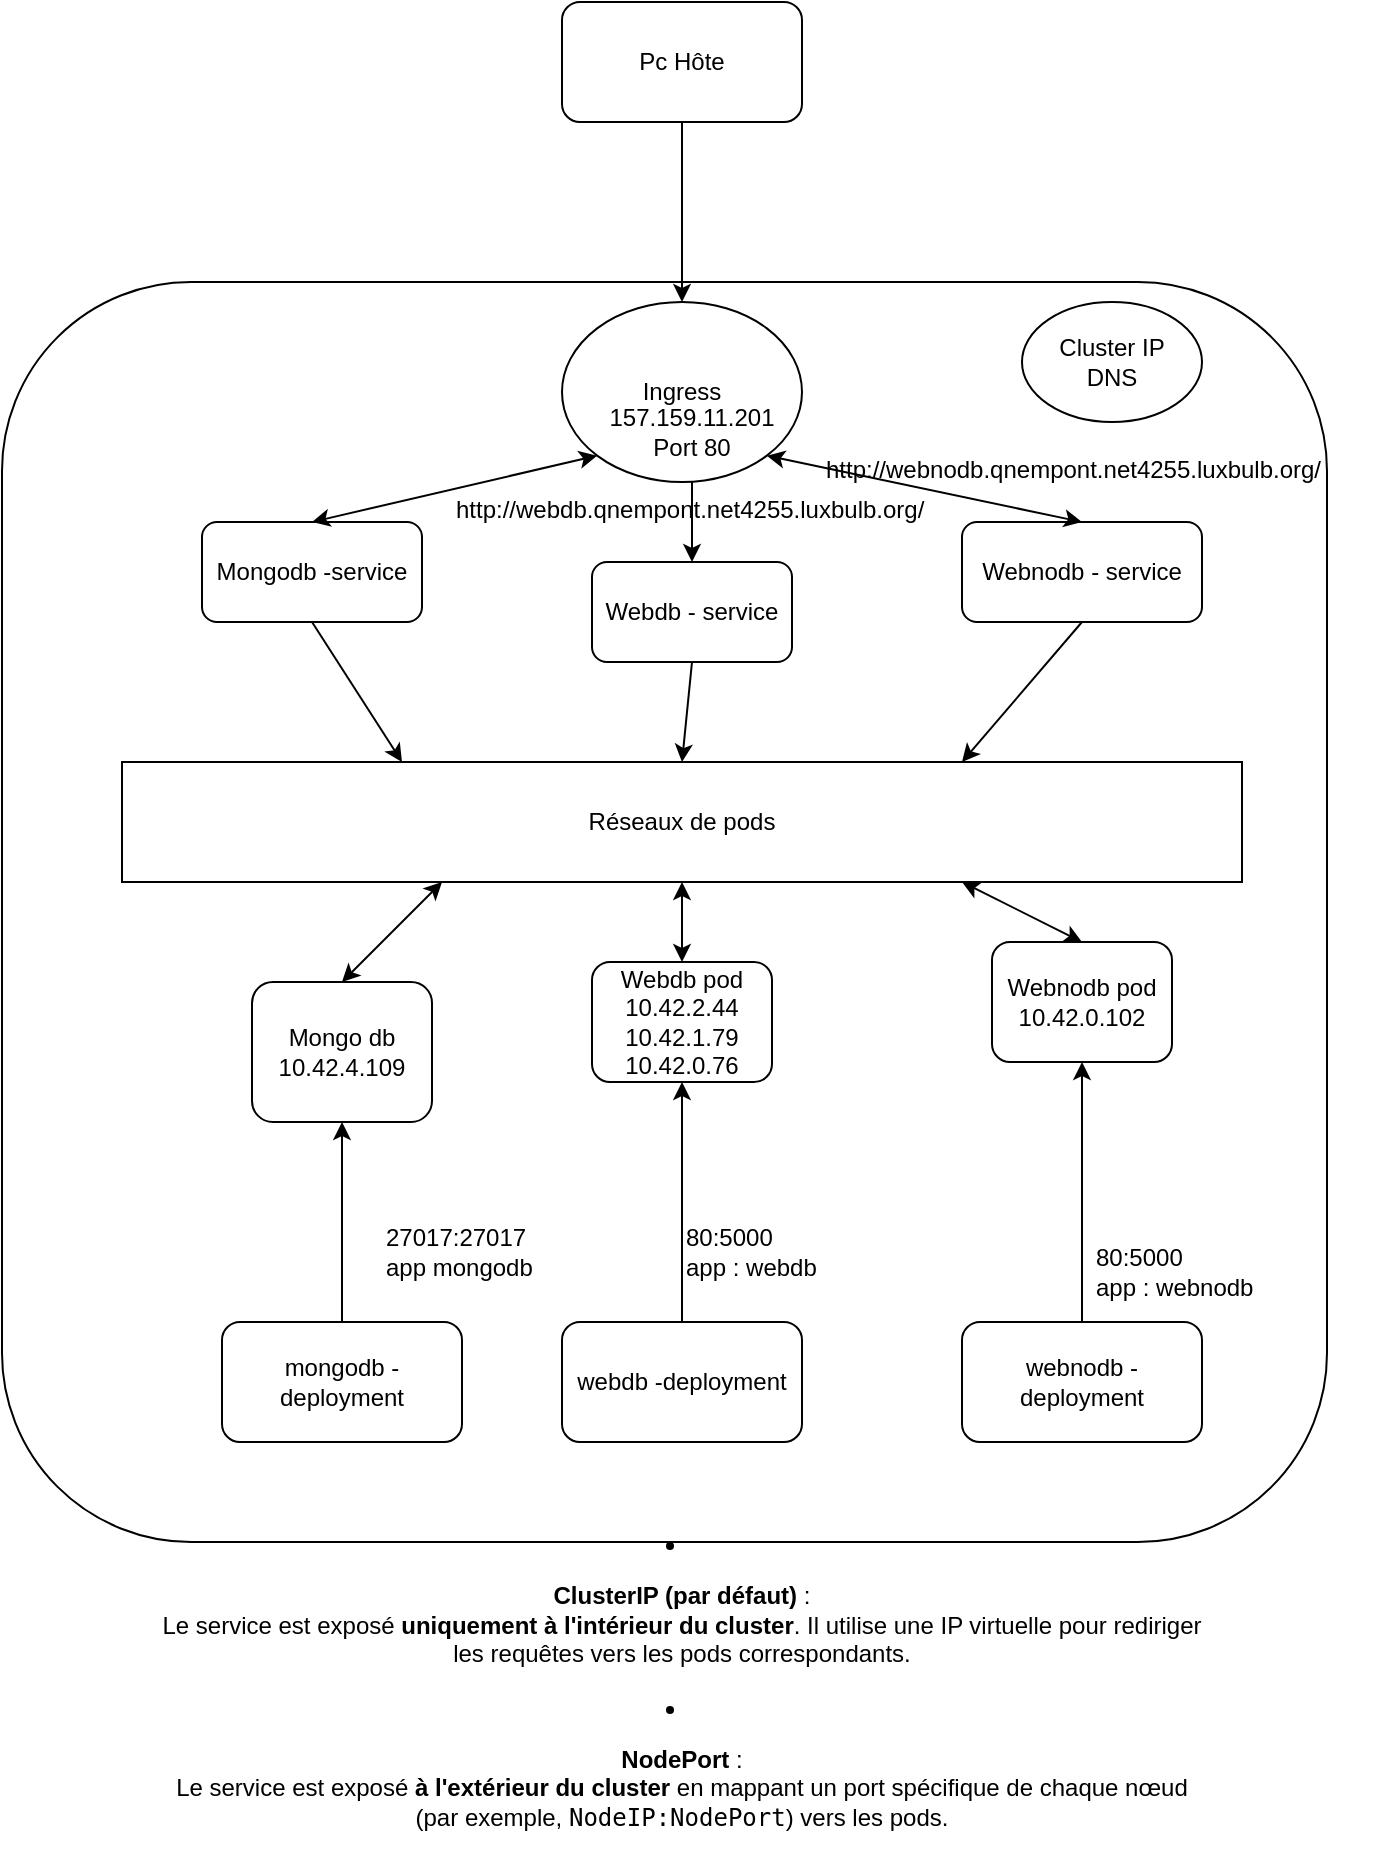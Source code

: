 <mxfile version="26.0.7">
  <diagram name="Page-1" id="XhSktehYMyleb3IIx5zf">
    <mxGraphModel dx="840" dy="536" grid="1" gridSize="10" guides="1" tooltips="1" connect="1" arrows="1" fold="1" page="1" pageScale="1" pageWidth="827" pageHeight="1169" math="0" shadow="0">
      <root>
        <mxCell id="0" />
        <mxCell id="1" parent="0" />
        <mxCell id="vyA_7n0H-f_DJJAvZBDA-1" value="Pc Hôte" style="rounded=1;whiteSpace=wrap;html=1;" parent="1" vertex="1">
          <mxGeometry x="390" y="280" width="120" height="60" as="geometry" />
        </mxCell>
        <mxCell id="vyA_7n0H-f_DJJAvZBDA-7" value="" style="rounded=1;whiteSpace=wrap;html=1;" parent="1" vertex="1">
          <mxGeometry x="110" y="420" width="662.5" height="630" as="geometry" />
        </mxCell>
        <mxCell id="sPCyfTyHeF5AbRM6ySB2-4" value="&lt;div&gt;Webnodb pod&lt;/div&gt;&lt;div&gt;10.42.0.102&lt;br&gt;&lt;/div&gt;" style="rounded=1;whiteSpace=wrap;html=1;" vertex="1" parent="1">
          <mxGeometry x="605" y="750" width="90" height="60" as="geometry" />
        </mxCell>
        <mxCell id="sPCyfTyHeF5AbRM6ySB2-14" value="Webnodb - service" style="rounded=1;whiteSpace=wrap;html=1;" vertex="1" parent="1">
          <mxGeometry x="590" y="540" width="120" height="50" as="geometry" />
        </mxCell>
        <mxCell id="sPCyfTyHeF5AbRM6ySB2-17" value="" style="endArrow=classic;html=1;rounded=0;exitX=0.5;exitY=1;exitDx=0;exitDy=0;entryX=0.5;entryY=0;entryDx=0;entryDy=0;" edge="1" parent="1" source="vyA_7n0H-f_DJJAvZBDA-1" target="sPCyfTyHeF5AbRM6ySB2-60">
          <mxGeometry width="50" height="50" relative="1" as="geometry">
            <mxPoint x="450" y="590" as="sourcePoint" />
            <mxPoint x="450.93" y="433.24" as="targetPoint" />
          </mxGeometry>
        </mxCell>
        <mxCell id="sPCyfTyHeF5AbRM6ySB2-25" value="&lt;div align=&quot;left&quot;&gt;80:5000&lt;/div&gt;&lt;div align=&quot;left&quot;&gt;app : webnodb&lt;br&gt;&lt;/div&gt;" style="text;html=1;align=left;verticalAlign=middle;whiteSpace=wrap;rounded=0;" vertex="1" parent="1">
          <mxGeometry x="655" y="900" width="130" height="30" as="geometry" />
        </mxCell>
        <mxCell id="sPCyfTyHeF5AbRM6ySB2-26" value="webnodb -deployment" style="rounded=1;whiteSpace=wrap;html=1;" vertex="1" parent="1">
          <mxGeometry x="590" y="940" width="120" height="60" as="geometry" />
        </mxCell>
        <mxCell id="sPCyfTyHeF5AbRM6ySB2-27" value="" style="endArrow=classic;html=1;rounded=0;exitX=0.5;exitY=0;exitDx=0;exitDy=0;entryX=0.5;entryY=1;entryDx=0;entryDy=0;" edge="1" parent="1" source="sPCyfTyHeF5AbRM6ySB2-26" target="sPCyfTyHeF5AbRM6ySB2-4">
          <mxGeometry width="50" height="50" relative="1" as="geometry">
            <mxPoint x="595" y="770" as="sourcePoint" />
            <mxPoint x="645" y="720" as="targetPoint" />
          </mxGeometry>
        </mxCell>
        <mxCell id="sPCyfTyHeF5AbRM6ySB2-28" value="" style="endArrow=classic;startArrow=classic;html=1;rounded=0;entryX=0.5;entryY=0;entryDx=0;entryDy=0;exitX=1;exitY=1;exitDx=0;exitDy=0;" edge="1" parent="1" source="sPCyfTyHeF5AbRM6ySB2-60" target="sPCyfTyHeF5AbRM6ySB2-14">
          <mxGeometry width="50" height="50" relative="1" as="geometry">
            <mxPoint x="482.5" y="490" as="sourcePoint" />
            <mxPoint x="400" y="580" as="targetPoint" />
          </mxGeometry>
        </mxCell>
        <mxCell id="sPCyfTyHeF5AbRM6ySB2-29" value="&lt;div&gt;Cluster IP &lt;br&gt;&lt;/div&gt;&lt;div&gt;DNS&lt;br&gt;&lt;/div&gt;" style="ellipse;whiteSpace=wrap;html=1;" vertex="1" parent="1">
          <mxGeometry x="620" y="430" width="90" height="60" as="geometry" />
        </mxCell>
        <mxCell id="sPCyfTyHeF5AbRM6ySB2-32" value="Webdb - service" style="rounded=1;whiteSpace=wrap;html=1;" vertex="1" parent="1">
          <mxGeometry x="405" y="560" width="100" height="50" as="geometry" />
        </mxCell>
        <mxCell id="sPCyfTyHeF5AbRM6ySB2-34" value="" style="endArrow=classic;startArrow=classic;html=1;rounded=0;entryX=0.5;entryY=0;entryDx=0;entryDy=0;exitX=0.5;exitY=1;exitDx=0;exitDy=0;" edge="1" parent="1" target="sPCyfTyHeF5AbRM6ySB2-32">
          <mxGeometry width="50" height="50" relative="1" as="geometry">
            <mxPoint x="455" y="490" as="sourcePoint" />
            <mxPoint x="510" y="540" as="targetPoint" />
          </mxGeometry>
        </mxCell>
        <mxCell id="sPCyfTyHeF5AbRM6ySB2-35" value="Mongodb -service" style="rounded=1;whiteSpace=wrap;html=1;" vertex="1" parent="1">
          <mxGeometry x="210" y="540" width="110" height="50" as="geometry" />
        </mxCell>
        <mxCell id="sPCyfTyHeF5AbRM6ySB2-36" value="" style="endArrow=classic;startArrow=classic;html=1;rounded=0;entryX=0;entryY=1;entryDx=0;entryDy=0;exitX=0.5;exitY=0;exitDx=0;exitDy=0;" edge="1" parent="1" source="sPCyfTyHeF5AbRM6ySB2-35" target="sPCyfTyHeF5AbRM6ySB2-60">
          <mxGeometry width="50" height="50" relative="1" as="geometry">
            <mxPoint x="350" y="560" as="sourcePoint" />
            <mxPoint x="435.86" y="490.36" as="targetPoint" />
          </mxGeometry>
        </mxCell>
        <mxCell id="sPCyfTyHeF5AbRM6ySB2-37" value="Réseaux de pods" style="rounded=0;whiteSpace=wrap;html=1;" vertex="1" parent="1">
          <mxGeometry x="170" y="660" width="560" height="60" as="geometry" />
        </mxCell>
        <mxCell id="sPCyfTyHeF5AbRM6ySB2-38" value="" style="endArrow=classic;html=1;rounded=0;exitX=0.5;exitY=1;exitDx=0;exitDy=0;entryX=0.25;entryY=0;entryDx=0;entryDy=0;" edge="1" parent="1" source="sPCyfTyHeF5AbRM6ySB2-35" target="sPCyfTyHeF5AbRM6ySB2-37">
          <mxGeometry width="50" height="50" relative="1" as="geometry">
            <mxPoint x="460" y="670" as="sourcePoint" />
            <mxPoint x="510" y="620" as="targetPoint" />
          </mxGeometry>
        </mxCell>
        <mxCell id="sPCyfTyHeF5AbRM6ySB2-39" value="" style="endArrow=classic;html=1;rounded=0;exitX=0.5;exitY=1;exitDx=0;exitDy=0;entryX=0.5;entryY=0;entryDx=0;entryDy=0;" edge="1" parent="1" source="sPCyfTyHeF5AbRM6ySB2-32" target="sPCyfTyHeF5AbRM6ySB2-37">
          <mxGeometry width="50" height="50" relative="1" as="geometry">
            <mxPoint x="460" y="630" as="sourcePoint" />
            <mxPoint x="505" y="700" as="targetPoint" />
          </mxGeometry>
        </mxCell>
        <mxCell id="sPCyfTyHeF5AbRM6ySB2-40" value="" style="endArrow=classic;html=1;rounded=0;exitX=0.5;exitY=1;exitDx=0;exitDy=0;entryX=0.75;entryY=0;entryDx=0;entryDy=0;" edge="1" parent="1" source="sPCyfTyHeF5AbRM6ySB2-14" target="sPCyfTyHeF5AbRM6ySB2-37">
          <mxGeometry width="50" height="50" relative="1" as="geometry">
            <mxPoint x="460" y="670" as="sourcePoint" />
            <mxPoint x="510" y="620" as="targetPoint" />
          </mxGeometry>
        </mxCell>
        <mxCell id="sPCyfTyHeF5AbRM6ySB2-41" value="" style="endArrow=classic;startArrow=classic;html=1;rounded=0;entryX=0.75;entryY=1;entryDx=0;entryDy=0;exitX=0.5;exitY=0;exitDx=0;exitDy=0;" edge="1" parent="1" source="sPCyfTyHeF5AbRM6ySB2-4" target="sPCyfTyHeF5AbRM6ySB2-37">
          <mxGeometry width="50" height="50" relative="1" as="geometry">
            <mxPoint x="460" y="820" as="sourcePoint" />
            <mxPoint x="510" y="770" as="targetPoint" />
          </mxGeometry>
        </mxCell>
        <mxCell id="sPCyfTyHeF5AbRM6ySB2-42" value="&lt;li&gt;&lt;p&gt;&lt;strong&gt;ClusterIP (par défaut)&lt;/strong&gt; :&lt;br&gt;Le service est exposé &lt;strong&gt;uniquement à l&#39;intérieur du cluster&lt;/strong&gt;. Il utilise une IP virtuelle pour rediriger les requêtes vers les pods correspondants.&lt;/p&gt;&lt;/li&gt;&lt;li&gt;&lt;p&gt;&lt;strong&gt;NodePort&lt;/strong&gt; :&lt;br&gt;Le service est exposé &lt;strong&gt;à l&#39;extérieur du cluster&lt;/strong&gt; en mappant un port spécifique de chaque nœud (par exemple, &lt;code&gt;NodeIP:NodePort&lt;/code&gt;) vers les pods.&lt;/p&gt;&lt;/li&gt;" style="text;html=1;align=center;verticalAlign=middle;whiteSpace=wrap;rounded=0;" vertex="1" parent="1">
          <mxGeometry x="185" y="1040" width="530" height="170" as="geometry" />
        </mxCell>
        <mxCell id="sPCyfTyHeF5AbRM6ySB2-44" value="&lt;div align=&quot;left&quot;&gt;80:5000&lt;/div&gt;&lt;div align=&quot;left&quot;&gt;app : webdb&lt;br&gt;&lt;/div&gt;" style="text;html=1;align=left;verticalAlign=middle;whiteSpace=wrap;rounded=0;" vertex="1" parent="1">
          <mxGeometry x="450" y="890" width="130" height="30" as="geometry" />
        </mxCell>
        <mxCell id="sPCyfTyHeF5AbRM6ySB2-45" value="&lt;div&gt;27017:27017&lt;/div&gt;&lt;div&gt;app mongodb&lt;br&gt;&lt;/div&gt;" style="text;html=1;align=left;verticalAlign=middle;whiteSpace=wrap;rounded=0;" vertex="1" parent="1">
          <mxGeometry x="300" y="890" width="130" height="30" as="geometry" />
        </mxCell>
        <mxCell id="sPCyfTyHeF5AbRM6ySB2-46" value="&lt;div&gt;Webdb pod&lt;/div&gt;&lt;div&gt;10.42.2.44&lt;/div&gt;&lt;div&gt;10.42.1.79&lt;/div&gt;&lt;div&gt;10.42.0.76&lt;br&gt;&lt;/div&gt;" style="rounded=1;whiteSpace=wrap;html=1;" vertex="1" parent="1">
          <mxGeometry x="405" y="760" width="90" height="60" as="geometry" />
        </mxCell>
        <mxCell id="sPCyfTyHeF5AbRM6ySB2-48" value="" style="endArrow=classic;startArrow=classic;html=1;rounded=0;entryX=0.5;entryY=1;entryDx=0;entryDy=0;exitX=0.5;exitY=0;exitDx=0;exitDy=0;" edge="1" parent="1" source="sPCyfTyHeF5AbRM6ySB2-46" target="sPCyfTyHeF5AbRM6ySB2-37">
          <mxGeometry width="50" height="50" relative="1" as="geometry">
            <mxPoint x="410" y="920" as="sourcePoint" />
            <mxPoint x="460" y="870" as="targetPoint" />
          </mxGeometry>
        </mxCell>
        <mxCell id="sPCyfTyHeF5AbRM6ySB2-50" value="webdb -deployment" style="rounded=1;whiteSpace=wrap;html=1;" vertex="1" parent="1">
          <mxGeometry x="390" y="940" width="120" height="60" as="geometry" />
        </mxCell>
        <mxCell id="sPCyfTyHeF5AbRM6ySB2-51" value="" style="endArrow=classic;html=1;rounded=0;entryX=0.5;entryY=1;entryDx=0;entryDy=0;exitX=0.5;exitY=0;exitDx=0;exitDy=0;" edge="1" parent="1" source="sPCyfTyHeF5AbRM6ySB2-50" target="sPCyfTyHeF5AbRM6ySB2-46">
          <mxGeometry width="50" height="50" relative="1" as="geometry">
            <mxPoint x="410" y="920" as="sourcePoint" />
            <mxPoint x="460" y="870" as="targetPoint" />
          </mxGeometry>
        </mxCell>
        <mxCell id="sPCyfTyHeF5AbRM6ySB2-52" value="&lt;div&gt;Mongo db&lt;/div&gt;&lt;div&gt;10.42.4.109 &lt;br&gt;&lt;/div&gt;" style="rounded=1;whiteSpace=wrap;html=1;" vertex="1" parent="1">
          <mxGeometry x="235" y="770" width="90" height="70" as="geometry" />
        </mxCell>
        <mxCell id="sPCyfTyHeF5AbRM6ySB2-53" value="mongodb -deployment" style="rounded=1;whiteSpace=wrap;html=1;" vertex="1" parent="1">
          <mxGeometry x="220" y="940" width="120" height="60" as="geometry" />
        </mxCell>
        <mxCell id="sPCyfTyHeF5AbRM6ySB2-54" value="" style="endArrow=classic;html=1;rounded=0;exitX=0.5;exitY=0;exitDx=0;exitDy=0;entryX=0.5;entryY=1;entryDx=0;entryDy=0;" edge="1" parent="1" source="sPCyfTyHeF5AbRM6ySB2-53" target="sPCyfTyHeF5AbRM6ySB2-52">
          <mxGeometry width="50" height="50" relative="1" as="geometry">
            <mxPoint x="410" y="920" as="sourcePoint" />
            <mxPoint x="460" y="870" as="targetPoint" />
          </mxGeometry>
        </mxCell>
        <mxCell id="sPCyfTyHeF5AbRM6ySB2-55" value="" style="endArrow=classic;startArrow=classic;html=1;rounded=0;" edge="1" parent="1">
          <mxGeometry width="50" height="50" relative="1" as="geometry">
            <mxPoint x="280" y="770" as="sourcePoint" />
            <mxPoint x="330" y="720" as="targetPoint" />
          </mxGeometry>
        </mxCell>
        <UserObject label="http://webnodb.qnempont.net4255.luxbulb.org/" link="http://webnodb.qnempont.net4255.luxbulb.org/" id="sPCyfTyHeF5AbRM6ySB2-58">
          <mxCell style="text;whiteSpace=wrap;" vertex="1" parent="1">
            <mxGeometry x="520" y="500" width="280" height="40" as="geometry" />
          </mxCell>
        </UserObject>
        <UserObject label="http://webdb.qnempont.net4255.luxbulb.org/" link="http://webdb.qnempont.net4255.luxbulb.org/" id="sPCyfTyHeF5AbRM6ySB2-59">
          <mxCell style="text;whiteSpace=wrap;" vertex="1" parent="1">
            <mxGeometry x="335" y="520" width="270" height="40" as="geometry" />
          </mxCell>
        </UserObject>
        <mxCell id="sPCyfTyHeF5AbRM6ySB2-61" value="" style="endArrow=classic;startArrow=classic;html=1;rounded=0;entryX=0.5;entryY=0;entryDx=0;entryDy=0;exitX=0.75;exitY=1;exitDx=0;exitDy=0;" edge="1" parent="1" target="sPCyfTyHeF5AbRM6ySB2-60">
          <mxGeometry width="50" height="50" relative="1" as="geometry">
            <mxPoint x="482.5" y="490" as="sourcePoint" />
            <mxPoint x="650" y="540" as="targetPoint" />
          </mxGeometry>
        </mxCell>
        <mxCell id="sPCyfTyHeF5AbRM6ySB2-60" value="Ingress" style="ellipse;whiteSpace=wrap;html=1;" vertex="1" parent="1">
          <mxGeometry x="390" y="430" width="120" height="90" as="geometry" />
        </mxCell>
        <mxCell id="sPCyfTyHeF5AbRM6ySB2-62" value="&lt;div&gt;157.159.11.201&lt;/div&gt;&lt;div&gt;Port 80&lt;br&gt;&lt;/div&gt;" style="text;html=1;align=center;verticalAlign=middle;whiteSpace=wrap;rounded=0;" vertex="1" parent="1">
          <mxGeometry x="425" y="480" width="60" height="30" as="geometry" />
        </mxCell>
      </root>
    </mxGraphModel>
  </diagram>
</mxfile>
